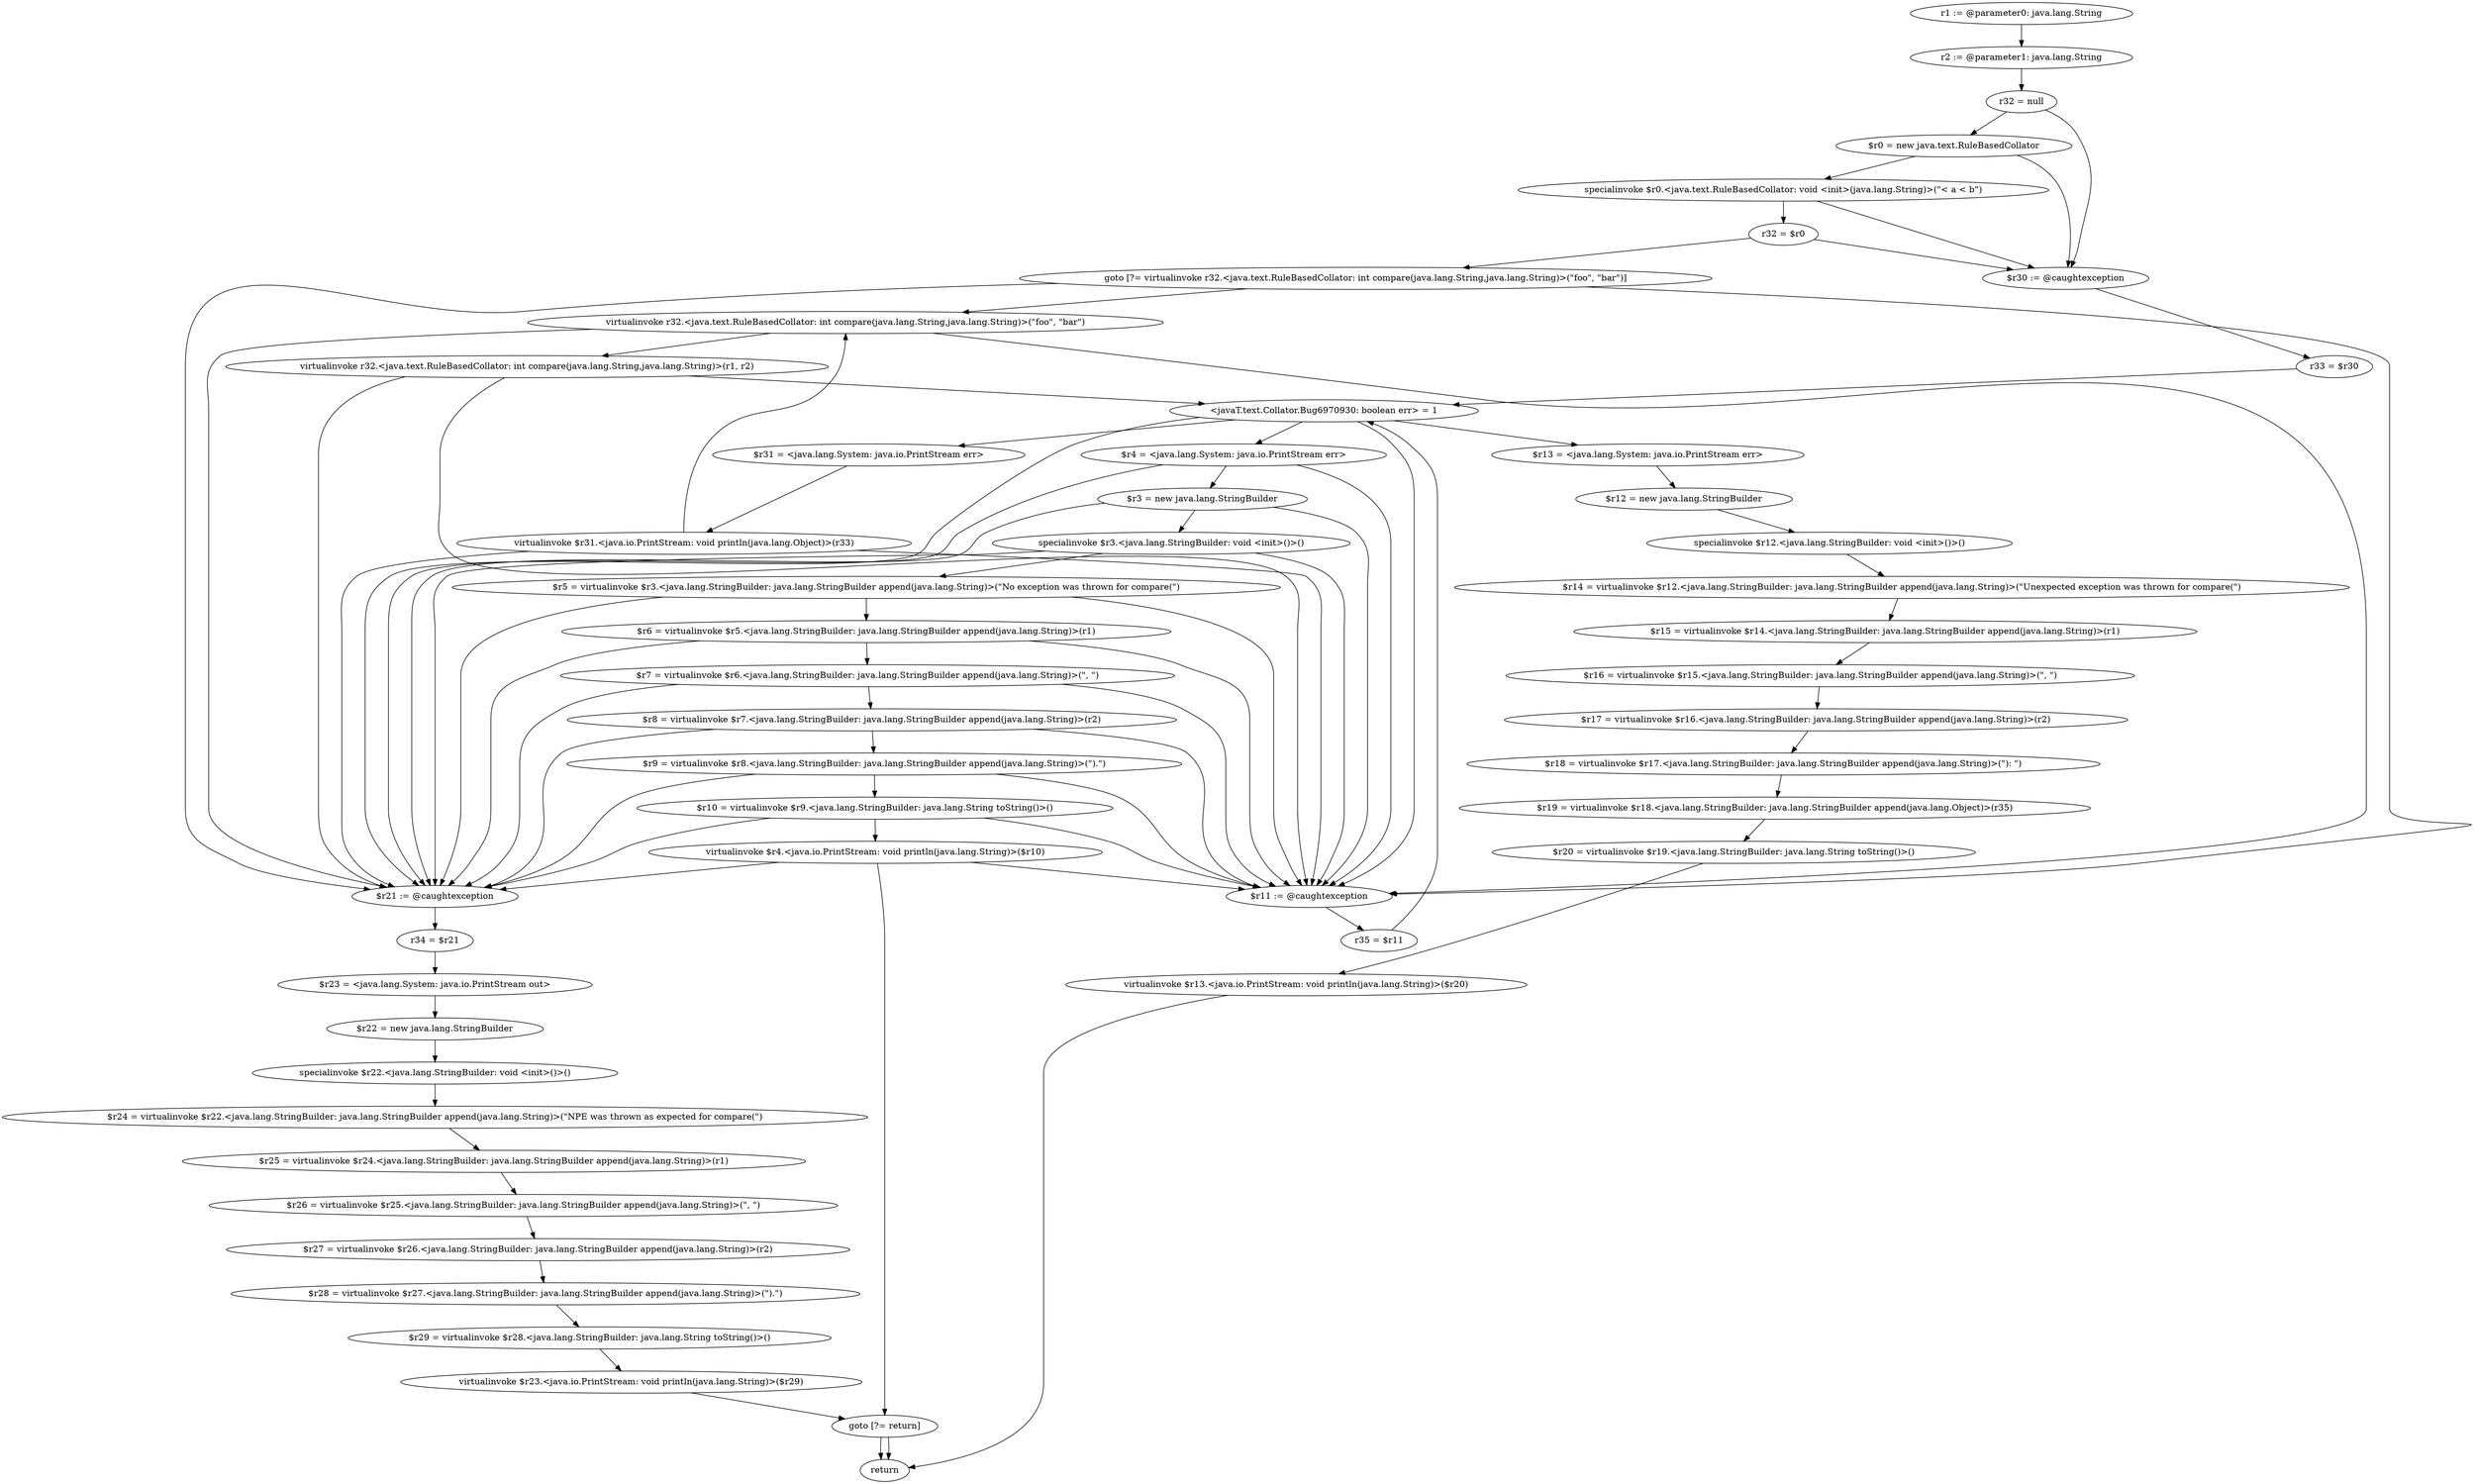 digraph "unitGraph" {
    "r1 := @parameter0: java.lang.String"
    "r2 := @parameter1: java.lang.String"
    "r32 = null"
    "$r0 = new java.text.RuleBasedCollator"
    "specialinvoke $r0.<java.text.RuleBasedCollator: void <init>(java.lang.String)>(\"< a < b\")"
    "r32 = $r0"
    "goto [?= virtualinvoke r32.<java.text.RuleBasedCollator: int compare(java.lang.String,java.lang.String)>(\"foo\", \"bar\")]"
    "$r30 := @caughtexception"
    "r33 = $r30"
    "<javaT.text.Collator.Bug6970930: boolean err> = 1"
    "$r31 = <java.lang.System: java.io.PrintStream err>"
    "virtualinvoke $r31.<java.io.PrintStream: void println(java.lang.Object)>(r33)"
    "virtualinvoke r32.<java.text.RuleBasedCollator: int compare(java.lang.String,java.lang.String)>(\"foo\", \"bar\")"
    "virtualinvoke r32.<java.text.RuleBasedCollator: int compare(java.lang.String,java.lang.String)>(r1, r2)"
    "$r4 = <java.lang.System: java.io.PrintStream err>"
    "$r3 = new java.lang.StringBuilder"
    "specialinvoke $r3.<java.lang.StringBuilder: void <init>()>()"
    "$r5 = virtualinvoke $r3.<java.lang.StringBuilder: java.lang.StringBuilder append(java.lang.String)>(\"No exception was thrown for compare(\")"
    "$r6 = virtualinvoke $r5.<java.lang.StringBuilder: java.lang.StringBuilder append(java.lang.String)>(r1)"
    "$r7 = virtualinvoke $r6.<java.lang.StringBuilder: java.lang.StringBuilder append(java.lang.String)>(\", \")"
    "$r8 = virtualinvoke $r7.<java.lang.StringBuilder: java.lang.StringBuilder append(java.lang.String)>(r2)"
    "$r9 = virtualinvoke $r8.<java.lang.StringBuilder: java.lang.StringBuilder append(java.lang.String)>(\").\")"
    "$r10 = virtualinvoke $r9.<java.lang.StringBuilder: java.lang.String toString()>()"
    "virtualinvoke $r4.<java.io.PrintStream: void println(java.lang.String)>($r10)"
    "goto [?= return]"
    "$r21 := @caughtexception"
    "r34 = $r21"
    "$r23 = <java.lang.System: java.io.PrintStream out>"
    "$r22 = new java.lang.StringBuilder"
    "specialinvoke $r22.<java.lang.StringBuilder: void <init>()>()"
    "$r24 = virtualinvoke $r22.<java.lang.StringBuilder: java.lang.StringBuilder append(java.lang.String)>(\"NPE was thrown as expected for compare(\")"
    "$r25 = virtualinvoke $r24.<java.lang.StringBuilder: java.lang.StringBuilder append(java.lang.String)>(r1)"
    "$r26 = virtualinvoke $r25.<java.lang.StringBuilder: java.lang.StringBuilder append(java.lang.String)>(\", \")"
    "$r27 = virtualinvoke $r26.<java.lang.StringBuilder: java.lang.StringBuilder append(java.lang.String)>(r2)"
    "$r28 = virtualinvoke $r27.<java.lang.StringBuilder: java.lang.StringBuilder append(java.lang.String)>(\").\")"
    "$r29 = virtualinvoke $r28.<java.lang.StringBuilder: java.lang.String toString()>()"
    "virtualinvoke $r23.<java.io.PrintStream: void println(java.lang.String)>($r29)"
    "$r11 := @caughtexception"
    "r35 = $r11"
    "$r13 = <java.lang.System: java.io.PrintStream err>"
    "$r12 = new java.lang.StringBuilder"
    "specialinvoke $r12.<java.lang.StringBuilder: void <init>()>()"
    "$r14 = virtualinvoke $r12.<java.lang.StringBuilder: java.lang.StringBuilder append(java.lang.String)>(\"Unexpected exception was thrown for compare(\")"
    "$r15 = virtualinvoke $r14.<java.lang.StringBuilder: java.lang.StringBuilder append(java.lang.String)>(r1)"
    "$r16 = virtualinvoke $r15.<java.lang.StringBuilder: java.lang.StringBuilder append(java.lang.String)>(\", \")"
    "$r17 = virtualinvoke $r16.<java.lang.StringBuilder: java.lang.StringBuilder append(java.lang.String)>(r2)"
    "$r18 = virtualinvoke $r17.<java.lang.StringBuilder: java.lang.StringBuilder append(java.lang.String)>(\"): \")"
    "$r19 = virtualinvoke $r18.<java.lang.StringBuilder: java.lang.StringBuilder append(java.lang.Object)>(r35)"
    "$r20 = virtualinvoke $r19.<java.lang.StringBuilder: java.lang.String toString()>()"
    "virtualinvoke $r13.<java.io.PrintStream: void println(java.lang.String)>($r20)"
    "return"
    "r1 := @parameter0: java.lang.String"->"r2 := @parameter1: java.lang.String";
    "r2 := @parameter1: java.lang.String"->"r32 = null";
    "r32 = null"->"$r0 = new java.text.RuleBasedCollator";
    "r32 = null"->"$r30 := @caughtexception";
    "$r0 = new java.text.RuleBasedCollator"->"specialinvoke $r0.<java.text.RuleBasedCollator: void <init>(java.lang.String)>(\"< a < b\")";
    "$r0 = new java.text.RuleBasedCollator"->"$r30 := @caughtexception";
    "specialinvoke $r0.<java.text.RuleBasedCollator: void <init>(java.lang.String)>(\"< a < b\")"->"r32 = $r0";
    "specialinvoke $r0.<java.text.RuleBasedCollator: void <init>(java.lang.String)>(\"< a < b\")"->"$r30 := @caughtexception";
    "r32 = $r0"->"goto [?= virtualinvoke r32.<java.text.RuleBasedCollator: int compare(java.lang.String,java.lang.String)>(\"foo\", \"bar\")]";
    "r32 = $r0"->"$r30 := @caughtexception";
    "goto [?= virtualinvoke r32.<java.text.RuleBasedCollator: int compare(java.lang.String,java.lang.String)>(\"foo\", \"bar\")]"->"$r21 := @caughtexception";
    "goto [?= virtualinvoke r32.<java.text.RuleBasedCollator: int compare(java.lang.String,java.lang.String)>(\"foo\", \"bar\")]"->"$r11 := @caughtexception";
    "goto [?= virtualinvoke r32.<java.text.RuleBasedCollator: int compare(java.lang.String,java.lang.String)>(\"foo\", \"bar\")]"->"virtualinvoke r32.<java.text.RuleBasedCollator: int compare(java.lang.String,java.lang.String)>(\"foo\", \"bar\")";
    "$r30 := @caughtexception"->"r33 = $r30";
    "r33 = $r30"->"<javaT.text.Collator.Bug6970930: boolean err> = 1";
    "<javaT.text.Collator.Bug6970930: boolean err> = 1"->"$r31 = <java.lang.System: java.io.PrintStream err>";
    "$r31 = <java.lang.System: java.io.PrintStream err>"->"virtualinvoke $r31.<java.io.PrintStream: void println(java.lang.Object)>(r33)";
    "virtualinvoke $r31.<java.io.PrintStream: void println(java.lang.Object)>(r33)"->"$r21 := @caughtexception";
    "virtualinvoke $r31.<java.io.PrintStream: void println(java.lang.Object)>(r33)"->"$r11 := @caughtexception";
    "virtualinvoke $r31.<java.io.PrintStream: void println(java.lang.Object)>(r33)"->"virtualinvoke r32.<java.text.RuleBasedCollator: int compare(java.lang.String,java.lang.String)>(\"foo\", \"bar\")";
    "virtualinvoke r32.<java.text.RuleBasedCollator: int compare(java.lang.String,java.lang.String)>(\"foo\", \"bar\")"->"$r21 := @caughtexception";
    "virtualinvoke r32.<java.text.RuleBasedCollator: int compare(java.lang.String,java.lang.String)>(\"foo\", \"bar\")"->"$r11 := @caughtexception";
    "virtualinvoke r32.<java.text.RuleBasedCollator: int compare(java.lang.String,java.lang.String)>(\"foo\", \"bar\")"->"virtualinvoke r32.<java.text.RuleBasedCollator: int compare(java.lang.String,java.lang.String)>(r1, r2)";
    "virtualinvoke r32.<java.text.RuleBasedCollator: int compare(java.lang.String,java.lang.String)>(r1, r2)"->"$r21 := @caughtexception";
    "virtualinvoke r32.<java.text.RuleBasedCollator: int compare(java.lang.String,java.lang.String)>(r1, r2)"->"$r11 := @caughtexception";
    "virtualinvoke r32.<java.text.RuleBasedCollator: int compare(java.lang.String,java.lang.String)>(r1, r2)"->"<javaT.text.Collator.Bug6970930: boolean err> = 1";
    "<javaT.text.Collator.Bug6970930: boolean err> = 1"->"$r21 := @caughtexception";
    "<javaT.text.Collator.Bug6970930: boolean err> = 1"->"$r11 := @caughtexception";
    "<javaT.text.Collator.Bug6970930: boolean err> = 1"->"$r4 = <java.lang.System: java.io.PrintStream err>";
    "$r4 = <java.lang.System: java.io.PrintStream err>"->"$r21 := @caughtexception";
    "$r4 = <java.lang.System: java.io.PrintStream err>"->"$r11 := @caughtexception";
    "$r4 = <java.lang.System: java.io.PrintStream err>"->"$r3 = new java.lang.StringBuilder";
    "$r3 = new java.lang.StringBuilder"->"$r21 := @caughtexception";
    "$r3 = new java.lang.StringBuilder"->"$r11 := @caughtexception";
    "$r3 = new java.lang.StringBuilder"->"specialinvoke $r3.<java.lang.StringBuilder: void <init>()>()";
    "specialinvoke $r3.<java.lang.StringBuilder: void <init>()>()"->"$r21 := @caughtexception";
    "specialinvoke $r3.<java.lang.StringBuilder: void <init>()>()"->"$r11 := @caughtexception";
    "specialinvoke $r3.<java.lang.StringBuilder: void <init>()>()"->"$r5 = virtualinvoke $r3.<java.lang.StringBuilder: java.lang.StringBuilder append(java.lang.String)>(\"No exception was thrown for compare(\")";
    "$r5 = virtualinvoke $r3.<java.lang.StringBuilder: java.lang.StringBuilder append(java.lang.String)>(\"No exception was thrown for compare(\")"->"$r21 := @caughtexception";
    "$r5 = virtualinvoke $r3.<java.lang.StringBuilder: java.lang.StringBuilder append(java.lang.String)>(\"No exception was thrown for compare(\")"->"$r11 := @caughtexception";
    "$r5 = virtualinvoke $r3.<java.lang.StringBuilder: java.lang.StringBuilder append(java.lang.String)>(\"No exception was thrown for compare(\")"->"$r6 = virtualinvoke $r5.<java.lang.StringBuilder: java.lang.StringBuilder append(java.lang.String)>(r1)";
    "$r6 = virtualinvoke $r5.<java.lang.StringBuilder: java.lang.StringBuilder append(java.lang.String)>(r1)"->"$r21 := @caughtexception";
    "$r6 = virtualinvoke $r5.<java.lang.StringBuilder: java.lang.StringBuilder append(java.lang.String)>(r1)"->"$r11 := @caughtexception";
    "$r6 = virtualinvoke $r5.<java.lang.StringBuilder: java.lang.StringBuilder append(java.lang.String)>(r1)"->"$r7 = virtualinvoke $r6.<java.lang.StringBuilder: java.lang.StringBuilder append(java.lang.String)>(\", \")";
    "$r7 = virtualinvoke $r6.<java.lang.StringBuilder: java.lang.StringBuilder append(java.lang.String)>(\", \")"->"$r21 := @caughtexception";
    "$r7 = virtualinvoke $r6.<java.lang.StringBuilder: java.lang.StringBuilder append(java.lang.String)>(\", \")"->"$r11 := @caughtexception";
    "$r7 = virtualinvoke $r6.<java.lang.StringBuilder: java.lang.StringBuilder append(java.lang.String)>(\", \")"->"$r8 = virtualinvoke $r7.<java.lang.StringBuilder: java.lang.StringBuilder append(java.lang.String)>(r2)";
    "$r8 = virtualinvoke $r7.<java.lang.StringBuilder: java.lang.StringBuilder append(java.lang.String)>(r2)"->"$r21 := @caughtexception";
    "$r8 = virtualinvoke $r7.<java.lang.StringBuilder: java.lang.StringBuilder append(java.lang.String)>(r2)"->"$r11 := @caughtexception";
    "$r8 = virtualinvoke $r7.<java.lang.StringBuilder: java.lang.StringBuilder append(java.lang.String)>(r2)"->"$r9 = virtualinvoke $r8.<java.lang.StringBuilder: java.lang.StringBuilder append(java.lang.String)>(\").\")";
    "$r9 = virtualinvoke $r8.<java.lang.StringBuilder: java.lang.StringBuilder append(java.lang.String)>(\").\")"->"$r21 := @caughtexception";
    "$r9 = virtualinvoke $r8.<java.lang.StringBuilder: java.lang.StringBuilder append(java.lang.String)>(\").\")"->"$r11 := @caughtexception";
    "$r9 = virtualinvoke $r8.<java.lang.StringBuilder: java.lang.StringBuilder append(java.lang.String)>(\").\")"->"$r10 = virtualinvoke $r9.<java.lang.StringBuilder: java.lang.String toString()>()";
    "$r10 = virtualinvoke $r9.<java.lang.StringBuilder: java.lang.String toString()>()"->"$r21 := @caughtexception";
    "$r10 = virtualinvoke $r9.<java.lang.StringBuilder: java.lang.String toString()>()"->"$r11 := @caughtexception";
    "$r10 = virtualinvoke $r9.<java.lang.StringBuilder: java.lang.String toString()>()"->"virtualinvoke $r4.<java.io.PrintStream: void println(java.lang.String)>($r10)";
    "virtualinvoke $r4.<java.io.PrintStream: void println(java.lang.String)>($r10)"->"$r21 := @caughtexception";
    "virtualinvoke $r4.<java.io.PrintStream: void println(java.lang.String)>($r10)"->"$r11 := @caughtexception";
    "virtualinvoke $r4.<java.io.PrintStream: void println(java.lang.String)>($r10)"->"goto [?= return]";
    "goto [?= return]"->"return";
    "$r21 := @caughtexception"->"r34 = $r21";
    "r34 = $r21"->"$r23 = <java.lang.System: java.io.PrintStream out>";
    "$r23 = <java.lang.System: java.io.PrintStream out>"->"$r22 = new java.lang.StringBuilder";
    "$r22 = new java.lang.StringBuilder"->"specialinvoke $r22.<java.lang.StringBuilder: void <init>()>()";
    "specialinvoke $r22.<java.lang.StringBuilder: void <init>()>()"->"$r24 = virtualinvoke $r22.<java.lang.StringBuilder: java.lang.StringBuilder append(java.lang.String)>(\"NPE was thrown as expected for compare(\")";
    "$r24 = virtualinvoke $r22.<java.lang.StringBuilder: java.lang.StringBuilder append(java.lang.String)>(\"NPE was thrown as expected for compare(\")"->"$r25 = virtualinvoke $r24.<java.lang.StringBuilder: java.lang.StringBuilder append(java.lang.String)>(r1)";
    "$r25 = virtualinvoke $r24.<java.lang.StringBuilder: java.lang.StringBuilder append(java.lang.String)>(r1)"->"$r26 = virtualinvoke $r25.<java.lang.StringBuilder: java.lang.StringBuilder append(java.lang.String)>(\", \")";
    "$r26 = virtualinvoke $r25.<java.lang.StringBuilder: java.lang.StringBuilder append(java.lang.String)>(\", \")"->"$r27 = virtualinvoke $r26.<java.lang.StringBuilder: java.lang.StringBuilder append(java.lang.String)>(r2)";
    "$r27 = virtualinvoke $r26.<java.lang.StringBuilder: java.lang.StringBuilder append(java.lang.String)>(r2)"->"$r28 = virtualinvoke $r27.<java.lang.StringBuilder: java.lang.StringBuilder append(java.lang.String)>(\").\")";
    "$r28 = virtualinvoke $r27.<java.lang.StringBuilder: java.lang.StringBuilder append(java.lang.String)>(\").\")"->"$r29 = virtualinvoke $r28.<java.lang.StringBuilder: java.lang.String toString()>()";
    "$r29 = virtualinvoke $r28.<java.lang.StringBuilder: java.lang.String toString()>()"->"virtualinvoke $r23.<java.io.PrintStream: void println(java.lang.String)>($r29)";
    "virtualinvoke $r23.<java.io.PrintStream: void println(java.lang.String)>($r29)"->"goto [?= return]";
    "goto [?= return]"->"return";
    "$r11 := @caughtexception"->"r35 = $r11";
    "r35 = $r11"->"<javaT.text.Collator.Bug6970930: boolean err> = 1";
    "<javaT.text.Collator.Bug6970930: boolean err> = 1"->"$r13 = <java.lang.System: java.io.PrintStream err>";
    "$r13 = <java.lang.System: java.io.PrintStream err>"->"$r12 = new java.lang.StringBuilder";
    "$r12 = new java.lang.StringBuilder"->"specialinvoke $r12.<java.lang.StringBuilder: void <init>()>()";
    "specialinvoke $r12.<java.lang.StringBuilder: void <init>()>()"->"$r14 = virtualinvoke $r12.<java.lang.StringBuilder: java.lang.StringBuilder append(java.lang.String)>(\"Unexpected exception was thrown for compare(\")";
    "$r14 = virtualinvoke $r12.<java.lang.StringBuilder: java.lang.StringBuilder append(java.lang.String)>(\"Unexpected exception was thrown for compare(\")"->"$r15 = virtualinvoke $r14.<java.lang.StringBuilder: java.lang.StringBuilder append(java.lang.String)>(r1)";
    "$r15 = virtualinvoke $r14.<java.lang.StringBuilder: java.lang.StringBuilder append(java.lang.String)>(r1)"->"$r16 = virtualinvoke $r15.<java.lang.StringBuilder: java.lang.StringBuilder append(java.lang.String)>(\", \")";
    "$r16 = virtualinvoke $r15.<java.lang.StringBuilder: java.lang.StringBuilder append(java.lang.String)>(\", \")"->"$r17 = virtualinvoke $r16.<java.lang.StringBuilder: java.lang.StringBuilder append(java.lang.String)>(r2)";
    "$r17 = virtualinvoke $r16.<java.lang.StringBuilder: java.lang.StringBuilder append(java.lang.String)>(r2)"->"$r18 = virtualinvoke $r17.<java.lang.StringBuilder: java.lang.StringBuilder append(java.lang.String)>(\"): \")";
    "$r18 = virtualinvoke $r17.<java.lang.StringBuilder: java.lang.StringBuilder append(java.lang.String)>(\"): \")"->"$r19 = virtualinvoke $r18.<java.lang.StringBuilder: java.lang.StringBuilder append(java.lang.Object)>(r35)";
    "$r19 = virtualinvoke $r18.<java.lang.StringBuilder: java.lang.StringBuilder append(java.lang.Object)>(r35)"->"$r20 = virtualinvoke $r19.<java.lang.StringBuilder: java.lang.String toString()>()";
    "$r20 = virtualinvoke $r19.<java.lang.StringBuilder: java.lang.String toString()>()"->"virtualinvoke $r13.<java.io.PrintStream: void println(java.lang.String)>($r20)";
    "virtualinvoke $r13.<java.io.PrintStream: void println(java.lang.String)>($r20)"->"return";
}
